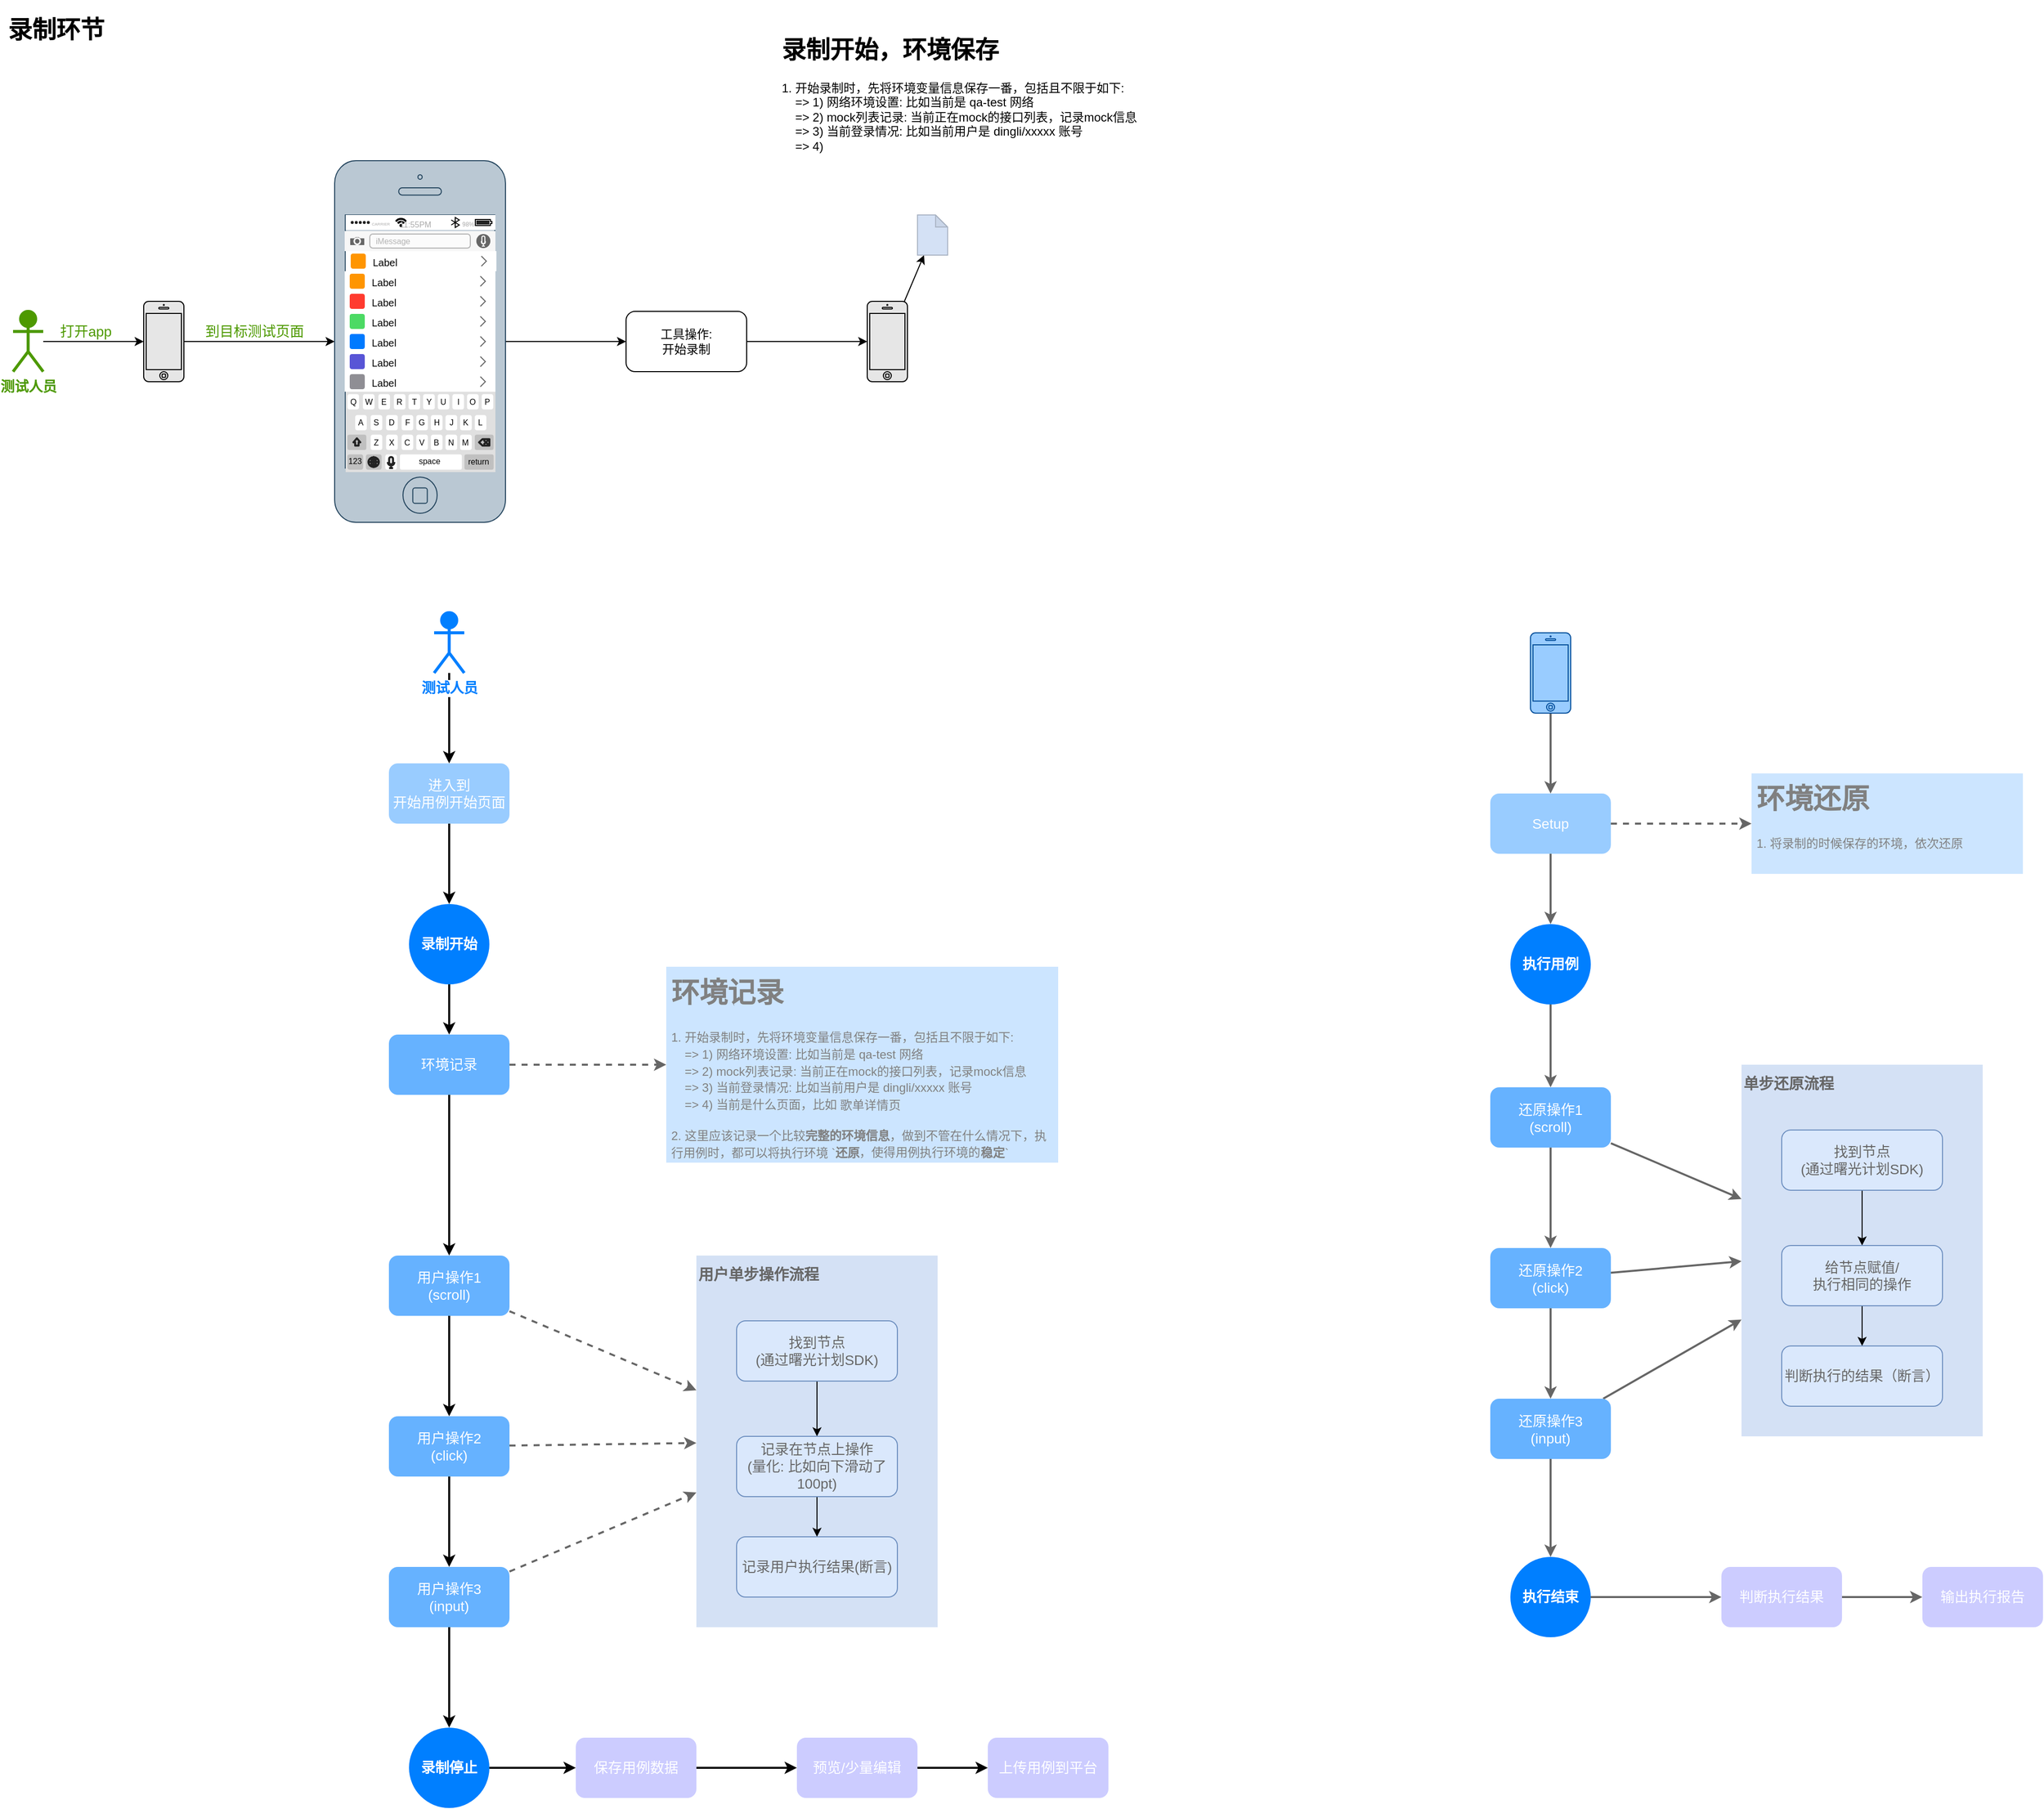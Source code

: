 <mxfile version="14.8.5" type="github">
  <diagram id="6nu6wC9H32lUqhMNFaVd" name="Page-1">
    <mxGraphModel dx="2025" dy="1129" grid="1" gridSize="10" guides="1" tooltips="1" connect="1" arrows="1" fold="1" page="1" pageScale="1" pageWidth="827" pageHeight="1169" math="0" shadow="0">
      <root>
        <mxCell id="0" />
        <mxCell id="1" parent="0" />
        <mxCell id="NThgxDd1clSjv3KLgz4_-77" value="" style="rounded=0;whiteSpace=wrap;html=1;fontSize=14;fontColor=#666666;strokeColor=none;fillColor=#D4E1F5;" vertex="1" parent="1">
          <mxGeometry x="720" y="1260" width="240" height="370" as="geometry" />
        </mxCell>
        <mxCell id="NThgxDd1clSjv3KLgz4_-2" value="&lt;h1&gt;录制环节&lt;/h1&gt;" style="text;html=1;strokeColor=none;fillColor=none;spacing=5;spacingTop=-20;whiteSpace=wrap;overflow=hidden;rounded=0;" vertex="1" parent="1">
          <mxGeometry x="30" y="20" width="190" height="120" as="geometry" />
        </mxCell>
        <mxCell id="NThgxDd1clSjv3KLgz4_-5" style="edgeStyle=none;rounded=0;orthogonalLoop=1;jettySize=auto;html=1;fontSize=14;fontColor=#4D9900;" edge="1" parent="1" source="NThgxDd1clSjv3KLgz4_-6" target="NThgxDd1clSjv3KLgz4_-10">
          <mxGeometry relative="1" as="geometry" />
        </mxCell>
        <mxCell id="NThgxDd1clSjv3KLgz4_-6" value="" style="html=1;verticalLabelPosition=bottom;labelBackgroundColor=#ffffff;verticalAlign=top;shadow=0;dashed=0;strokeWidth=1;shape=mxgraph.ios7.misc.iphone;fontSize=14;fontColor=#FFFFFF;fillColor=#E6E6E6;" vertex="1" parent="1">
          <mxGeometry x="170" y="310" width="40" height="80" as="geometry" />
        </mxCell>
        <mxCell id="NThgxDd1clSjv3KLgz4_-7" style="edgeStyle=none;rounded=0;orthogonalLoop=1;jettySize=auto;html=1;fontSize=14;fontColor=#CC0066;" edge="1" parent="1" source="NThgxDd1clSjv3KLgz4_-9" target="NThgxDd1clSjv3KLgz4_-6">
          <mxGeometry relative="1" as="geometry" />
        </mxCell>
        <mxCell id="NThgxDd1clSjv3KLgz4_-8" value="打开app" style="edgeLabel;html=1;align=center;verticalAlign=middle;resizable=0;points=[];fontSize=14;fontColor=#4D9900;" vertex="1" connectable="0" parent="NThgxDd1clSjv3KLgz4_-7">
          <mxGeometry x="-0.16" relative="1" as="geometry">
            <mxPoint y="-10" as="offset" />
          </mxGeometry>
        </mxCell>
        <mxCell id="NThgxDd1clSjv3KLgz4_-9" value="测试人员" style="shape=umlActor;verticalLabelPosition=bottom;verticalAlign=top;html=1;labelBackgroundColor=#ffffff;fontSize=14;fontColor=#4D9900;fillColor=#4D9900;strokeColor=#4D9900;strokeWidth=3;fontStyle=1" vertex="1" parent="1">
          <mxGeometry x="40" y="320" width="30" height="60" as="geometry" />
        </mxCell>
        <mxCell id="NThgxDd1clSjv3KLgz4_-47" style="edgeStyle=orthogonalEdgeStyle;rounded=0;orthogonalLoop=1;jettySize=auto;html=1;" edge="1" parent="1" source="NThgxDd1clSjv3KLgz4_-10" target="NThgxDd1clSjv3KLgz4_-46">
          <mxGeometry relative="1" as="geometry" />
        </mxCell>
        <mxCell id="NThgxDd1clSjv3KLgz4_-10" value="" style="html=1;verticalLabelPosition=bottom;labelBackgroundColor=#ffffff;verticalAlign=top;shadow=0;dashed=0;strokeWidth=1;shape=mxgraph.ios7.misc.iphone;fontSize=14;fillColor=#bac8d3;strokeColor=#23445d;" vertex="1" parent="1">
          <mxGeometry x="360" y="170" width="170" height="360" as="geometry" />
        </mxCell>
        <mxCell id="NThgxDd1clSjv3KLgz4_-11" value="到目标测试页面" style="edgeLabel;html=1;align=center;verticalAlign=middle;resizable=0;points=[];fontSize=14;fontColor=#4D9900;" vertex="1" connectable="0" parent="1">
          <mxGeometry x="280" y="340" as="geometry" />
        </mxCell>
        <mxCell id="NThgxDd1clSjv3KLgz4_-12" value="" style="shape=rect;strokeColor=none;fillColor=#ffffff;gradientColor=none;shadow=0;labelBackgroundColor=#ffffff;fontSize=14;fontColor=#4D9900;" vertex="1" parent="1">
          <mxGeometry x="370" y="280" width="150" height="120" as="geometry" />
        </mxCell>
        <mxCell id="NThgxDd1clSjv3KLgz4_-13" value="Label" style="shape=rect;strokeColor=none;fontSize=10;fontColor=#000000;resizeWidth=1;align=left;spacingLeft=25;spacingTop=2;" vertex="1" parent="NThgxDd1clSjv3KLgz4_-12">
          <mxGeometry width="150" height="20" relative="1" as="geometry" />
        </mxCell>
        <mxCell id="NThgxDd1clSjv3KLgz4_-14" value="" style="shape=rect;rounded=1;rSize=3;strokeColor=none;fillColor=#FF9501;" vertex="1" parent="NThgxDd1clSjv3KLgz4_-13">
          <mxGeometry y="0.5" width="15" height="15" relative="1" as="geometry">
            <mxPoint x="5" y="-7.5" as="offset" />
          </mxGeometry>
        </mxCell>
        <mxCell id="NThgxDd1clSjv3KLgz4_-15" value="" style="shape=mxgraph.ios7.misc.right;strokeColor=#666666;" vertex="1" parent="NThgxDd1clSjv3KLgz4_-13">
          <mxGeometry x="1" y="0.5" width="5" height="10" relative="1" as="geometry">
            <mxPoint x="-15" y="-5" as="offset" />
          </mxGeometry>
        </mxCell>
        <mxCell id="NThgxDd1clSjv3KLgz4_-16" value="Label" style="shape=rect;strokeColor=none;fontSize=10;fontColor=#000000;resizeWidth=1;align=left;spacingLeft=25;spacingTop=2;" vertex="1" parent="NThgxDd1clSjv3KLgz4_-12">
          <mxGeometry width="150" height="20" relative="1" as="geometry">
            <mxPoint y="20" as="offset" />
          </mxGeometry>
        </mxCell>
        <mxCell id="NThgxDd1clSjv3KLgz4_-17" value="" style="shape=rect;rounded=1;rSize=3;strokeColor=none;fillColor=#FF3B2F;" vertex="1" parent="NThgxDd1clSjv3KLgz4_-16">
          <mxGeometry y="0.5" width="15" height="15" relative="1" as="geometry">
            <mxPoint x="5" y="-7.5" as="offset" />
          </mxGeometry>
        </mxCell>
        <mxCell id="NThgxDd1clSjv3KLgz4_-18" value="" style="shape=mxgraph.ios7.misc.right;strokeColor=#666666;" vertex="1" parent="NThgxDd1clSjv3KLgz4_-16">
          <mxGeometry x="1" y="0.5" width="5" height="10" relative="1" as="geometry">
            <mxPoint x="-15" y="-5" as="offset" />
          </mxGeometry>
        </mxCell>
        <mxCell id="NThgxDd1clSjv3KLgz4_-19" value="Label" style="shape=rect;strokeColor=none;fontSize=10;fontColor=#000000;resizeWidth=1;align=left;spacingLeft=25;spacingTop=2;" vertex="1" parent="NThgxDd1clSjv3KLgz4_-12">
          <mxGeometry width="150" height="20" relative="1" as="geometry">
            <mxPoint y="40" as="offset" />
          </mxGeometry>
        </mxCell>
        <mxCell id="NThgxDd1clSjv3KLgz4_-20" value="" style="shape=rect;rounded=1;rSize=3;strokeColor=none;fillColor=#4CDA64;" vertex="1" parent="NThgxDd1clSjv3KLgz4_-19">
          <mxGeometry y="0.5" width="15" height="15" relative="1" as="geometry">
            <mxPoint x="5" y="-7.5" as="offset" />
          </mxGeometry>
        </mxCell>
        <mxCell id="NThgxDd1clSjv3KLgz4_-21" value="" style="shape=mxgraph.ios7.misc.right;strokeColor=#666666;" vertex="1" parent="NThgxDd1clSjv3KLgz4_-19">
          <mxGeometry x="1" y="0.5" width="5" height="10" relative="1" as="geometry">
            <mxPoint x="-15" y="-5" as="offset" />
          </mxGeometry>
        </mxCell>
        <mxCell id="NThgxDd1clSjv3KLgz4_-22" value="Label" style="shape=rect;strokeColor=none;fontSize=10;fontColor=#000000;resizeWidth=1;align=left;spacingLeft=25;spacingTop=2;" vertex="1" parent="NThgxDd1clSjv3KLgz4_-12">
          <mxGeometry width="150" height="20" relative="1" as="geometry">
            <mxPoint y="60" as="offset" />
          </mxGeometry>
        </mxCell>
        <mxCell id="NThgxDd1clSjv3KLgz4_-23" value="" style="shape=rect;rounded=1;rSize=3;strokeColor=none;fillColor=#007AFF;" vertex="1" parent="NThgxDd1clSjv3KLgz4_-22">
          <mxGeometry y="0.5" width="15" height="15" relative="1" as="geometry">
            <mxPoint x="5" y="-7.5" as="offset" />
          </mxGeometry>
        </mxCell>
        <mxCell id="NThgxDd1clSjv3KLgz4_-24" value="" style="shape=mxgraph.ios7.misc.right;strokeColor=#666666;" vertex="1" parent="NThgxDd1clSjv3KLgz4_-22">
          <mxGeometry x="1" y="0.5" width="5" height="10" relative="1" as="geometry">
            <mxPoint x="-15" y="-5" as="offset" />
          </mxGeometry>
        </mxCell>
        <mxCell id="NThgxDd1clSjv3KLgz4_-25" value="Label" style="shape=rect;strokeColor=none;fontSize=10;fontColor=#000000;resizeWidth=1;align=left;spacingLeft=25;spacingTop=2;" vertex="1" parent="NThgxDd1clSjv3KLgz4_-12">
          <mxGeometry width="150" height="20" relative="1" as="geometry">
            <mxPoint y="80" as="offset" />
          </mxGeometry>
        </mxCell>
        <mxCell id="NThgxDd1clSjv3KLgz4_-26" value="" style="shape=rect;rounded=1;rSize=3;strokeColor=none;fillColor=#5855D6;" vertex="1" parent="NThgxDd1clSjv3KLgz4_-25">
          <mxGeometry y="0.5" width="15" height="15" relative="1" as="geometry">
            <mxPoint x="5" y="-7.5" as="offset" />
          </mxGeometry>
        </mxCell>
        <mxCell id="NThgxDd1clSjv3KLgz4_-27" value="" style="shape=mxgraph.ios7.misc.right;strokeColor=#666666;" vertex="1" parent="NThgxDd1clSjv3KLgz4_-25">
          <mxGeometry x="1" y="0.5" width="5" height="10" relative="1" as="geometry">
            <mxPoint x="-15" y="-5" as="offset" />
          </mxGeometry>
        </mxCell>
        <mxCell id="NThgxDd1clSjv3KLgz4_-28" value="Label" style="shape=rect;strokeColor=none;fontSize=10;fontColor=#000000;resizeWidth=1;align=left;spacingLeft=25;spacingTop=2;" vertex="1" parent="NThgxDd1clSjv3KLgz4_-12">
          <mxGeometry width="150" height="20" relative="1" as="geometry">
            <mxPoint y="100" as="offset" />
          </mxGeometry>
        </mxCell>
        <mxCell id="NThgxDd1clSjv3KLgz4_-29" value="" style="shape=rect;rounded=1;rSize=3;strokeColor=none;fillColor=#8F8E94;" vertex="1" parent="NThgxDd1clSjv3KLgz4_-28">
          <mxGeometry y="0.5" width="15" height="15" relative="1" as="geometry">
            <mxPoint x="5" y="-7.5" as="offset" />
          </mxGeometry>
        </mxCell>
        <mxCell id="NThgxDd1clSjv3KLgz4_-30" value="" style="shape=mxgraph.ios7.misc.right;strokeColor=#666666;" vertex="1" parent="NThgxDd1clSjv3KLgz4_-28">
          <mxGeometry x="1" y="0.5" width="5" height="10" relative="1" as="geometry">
            <mxPoint x="-15" y="-5" as="offset" />
          </mxGeometry>
        </mxCell>
        <mxCell id="NThgxDd1clSjv3KLgz4_-31" value="" style="html=1;strokeWidth=1;shadow=0;dashed=0;shape=mxgraph.ios7ui.appBar;fillColor=#ffffff;gradientColor=none;labelBackgroundColor=#ffffff;fontSize=14;fontColor=#4D9900;" vertex="1" parent="1">
          <mxGeometry x="371" y="224" width="149" height="15" as="geometry" />
        </mxCell>
        <mxCell id="NThgxDd1clSjv3KLgz4_-32" value="CARRIER" style="shape=rect;align=left;fontSize=8;spacingLeft=24;fontSize=4;fontColor=#aaaaaa;strokeColor=none;fillColor=none;spacingTop=4;" vertex="1" parent="NThgxDd1clSjv3KLgz4_-31">
          <mxGeometry y="0.5" width="50" height="13" relative="1" as="geometry">
            <mxPoint y="-6.5" as="offset" />
          </mxGeometry>
        </mxCell>
        <mxCell id="NThgxDd1clSjv3KLgz4_-33" value="11:55PM" style="shape=rect;fontSize=8;fontColor=#aaaaaa;strokeColor=none;fillColor=none;spacingTop=4;" vertex="1" parent="NThgxDd1clSjv3KLgz4_-31">
          <mxGeometry x="0.5" y="0.5" width="50" height="13" relative="1" as="geometry">
            <mxPoint x="-30" y="-6.5" as="offset" />
          </mxGeometry>
        </mxCell>
        <mxCell id="NThgxDd1clSjv3KLgz4_-34" value="98%" style="shape=rect;align=right;fontSize=8;spacingRight=19;fontSize=6;fontColor=#aaaaaa;strokeColor=none;fillColor=none;spacingTop=4;" vertex="1" parent="NThgxDd1clSjv3KLgz4_-31">
          <mxGeometry x="1" y="0.5" width="45" height="13" relative="1" as="geometry">
            <mxPoint x="-45" y="-6.5" as="offset" />
          </mxGeometry>
        </mxCell>
        <mxCell id="NThgxDd1clSjv3KLgz4_-35" value="" style="shape=rect;fillColor=#F7F7F7;strokeColor=none;labelBackgroundColor=#ffffff;fontSize=14;fontColor=#4D9900;" vertex="1" parent="1">
          <mxGeometry x="370" y="240" width="150" height="20" as="geometry" />
        </mxCell>
        <mxCell id="NThgxDd1clSjv3KLgz4_-36" value="iMessage" style="html=1;strokeWidth=1;shadow=0;dashed=0;shape=mxgraph.ios7ui.marginRect;rx=3;ry=3;rectMarginLeft=25;rectMarginRight=25;rectMarginTop=3;rectMarginBottom=3;fillColor=#FBFBFB;strokeColor=#B3B3B3;fontColor=#B3B3B3;align=left;spacingLeft=29;fontSize=8;" vertex="1" parent="NThgxDd1clSjv3KLgz4_-35">
          <mxGeometry width="150" height="20" as="geometry" />
        </mxCell>
        <mxCell id="NThgxDd1clSjv3KLgz4_-37" value="" style="strokeWidth=1;strokeColor=#F7F7F7;fillColor=#666666;shape=mxgraph.ios7.icons.camera;" vertex="1" parent="NThgxDd1clSjv3KLgz4_-35">
          <mxGeometry y="0.5" width="15" height="9" relative="1" as="geometry">
            <mxPoint x="5" y="-4.5" as="offset" />
          </mxGeometry>
        </mxCell>
        <mxCell id="NThgxDd1clSjv3KLgz4_-38" value="" style="strokeColor=none;fillColor=#666666;shape=ellipse;" vertex="1" parent="NThgxDd1clSjv3KLgz4_-35">
          <mxGeometry x="1" y="0.5" width="14" height="14" relative="1" as="geometry">
            <mxPoint x="-19" y="-7" as="offset" />
          </mxGeometry>
        </mxCell>
        <mxCell id="NThgxDd1clSjv3KLgz4_-39" value="" style="strokeColor=#F7F7F7;fillColor=none;shape=mxgraph.ios7.icons.microphone;strokeWidth=1;" vertex="1" parent="NThgxDd1clSjv3KLgz4_-38">
          <mxGeometry x="0.5" y="0.5" width="4" height="10" relative="1" as="geometry">
            <mxPoint x="-2" y="-5" as="offset" />
          </mxGeometry>
        </mxCell>
        <mxCell id="NThgxDd1clSjv3KLgz4_-40" value="" style="html=1;verticalLabelPosition=bottom;labelBackgroundColor=#ffffff;verticalAlign=top;shadow=0;dashed=0;strokeWidth=2;shape=mxgraph.ios7.misc.keyboard_(letters);fontSize=14;fontColor=#4D9900;fillColor=#E6FFCC;" vertex="1" parent="1">
          <mxGeometry x="371" y="400" width="149" height="80" as="geometry" />
        </mxCell>
        <mxCell id="NThgxDd1clSjv3KLgz4_-41" value="Label" style="shape=rect;strokeColor=none;fontSize=10;fontColor=#000000;resizeWidth=1;align=left;spacingLeft=25;spacingTop=2;" vertex="1" parent="1">
          <mxGeometry x="371" y="260" width="150" height="20" as="geometry" />
        </mxCell>
        <mxCell id="NThgxDd1clSjv3KLgz4_-42" value="" style="shape=rect;rounded=1;rSize=3;strokeColor=none;fillColor=#FF9501;" vertex="1" parent="NThgxDd1clSjv3KLgz4_-41">
          <mxGeometry y="0.5" width="15" height="15" relative="1" as="geometry">
            <mxPoint x="5" y="-7.5" as="offset" />
          </mxGeometry>
        </mxCell>
        <mxCell id="NThgxDd1clSjv3KLgz4_-43" value="" style="shape=mxgraph.ios7.misc.right;strokeColor=#666666;" vertex="1" parent="NThgxDd1clSjv3KLgz4_-41">
          <mxGeometry x="1" y="0.5" width="5" height="10" relative="1" as="geometry">
            <mxPoint x="-15" y="-5" as="offset" />
          </mxGeometry>
        </mxCell>
        <mxCell id="NThgxDd1clSjv3KLgz4_-52" style="edgeStyle=orthogonalEdgeStyle;rounded=0;orthogonalLoop=1;jettySize=auto;html=1;" edge="1" parent="1" source="NThgxDd1clSjv3KLgz4_-46" target="NThgxDd1clSjv3KLgz4_-50">
          <mxGeometry relative="1" as="geometry" />
        </mxCell>
        <mxCell id="NThgxDd1clSjv3KLgz4_-46" value="工具操作:&lt;br&gt;开始录制" style="rounded=1;whiteSpace=wrap;html=1;" vertex="1" parent="1">
          <mxGeometry x="650" y="320" width="120" height="60" as="geometry" />
        </mxCell>
        <mxCell id="NThgxDd1clSjv3KLgz4_-49" style="edgeStyle=none;rounded=0;orthogonalLoop=1;jettySize=auto;html=1;fontSize=14;fontColor=#4D9900;startArrow=none;startFill=0;endArrow=classic;endFill=1;" edge="1" parent="1" source="NThgxDd1clSjv3KLgz4_-50" target="NThgxDd1clSjv3KLgz4_-51">
          <mxGeometry relative="1" as="geometry" />
        </mxCell>
        <mxCell id="NThgxDd1clSjv3KLgz4_-50" value="" style="html=1;verticalLabelPosition=bottom;labelBackgroundColor=#ffffff;verticalAlign=top;shadow=0;dashed=0;strokeWidth=1;shape=mxgraph.ios7.misc.iphone;fontSize=14;fontColor=#FFFFFF;fillColor=#E6E6E6;" vertex="1" parent="1">
          <mxGeometry x="890" y="310" width="40" height="80" as="geometry" />
        </mxCell>
        <mxCell id="NThgxDd1clSjv3KLgz4_-51" value="" style="shape=note;whiteSpace=wrap;html=1;backgroundOutline=1;darkOpacity=0.05;labelBackgroundColor=#ffffff;fontSize=14;fontColor=#4D9900;strokeWidth=1;size=12;fillColor=#D4E1F5;strokeColor=#AAB4C4;" vertex="1" parent="1">
          <mxGeometry x="940" y="224" width="30" height="40" as="geometry" />
        </mxCell>
        <mxCell id="NThgxDd1clSjv3KLgz4_-53" value="&lt;h1&gt;录制开始，环境保存&lt;/h1&gt;&lt;p&gt;1. 开始录制时，先将环境变量信息保存一番，包括且不限于如下:&amp;nbsp;&lt;br&gt;&amp;nbsp; &amp;nbsp; =&amp;gt; 1) 网络环境设置: 比如当前是 qa-test 网络&lt;br&gt;&amp;nbsp; &amp;nbsp; =&amp;gt; 2) mock列表记录: 当前正在mock的接口列表，记录mock信息&lt;br&gt;&amp;nbsp; &amp;nbsp; =&amp;gt; 3) 当前登录情况: 比如当前用户是 dingli/xxxxx 账号&lt;br&gt;&amp;nbsp; &amp;nbsp; =&amp;gt; 4)&amp;nbsp;&lt;/p&gt;" style="text;html=1;strokeColor=none;fillColor=none;spacing=5;spacingTop=-20;whiteSpace=wrap;overflow=hidden;rounded=0;" vertex="1" parent="1">
          <mxGeometry x="800" y="40" width="400" height="140" as="geometry" />
        </mxCell>
        <mxCell id="NThgxDd1clSjv3KLgz4_-61" style="edgeStyle=orthogonalEdgeStyle;rounded=0;orthogonalLoop=1;jettySize=auto;html=1;fontSize=14;fontColor=#000000;strokeWidth=2;" edge="1" parent="1" source="NThgxDd1clSjv3KLgz4_-54" target="NThgxDd1clSjv3KLgz4_-60">
          <mxGeometry relative="1" as="geometry" />
        </mxCell>
        <mxCell id="NThgxDd1clSjv3KLgz4_-54" value="录制开始" style="ellipse;whiteSpace=wrap;html=1;aspect=fixed;strokeColor=none;fontSize=14;fontStyle=1;fontColor=#FFFFFF;fillColor=#007FFF;" vertex="1" parent="1">
          <mxGeometry x="434" y="910" width="80" height="80" as="geometry" />
        </mxCell>
        <mxCell id="NThgxDd1clSjv3KLgz4_-59" style="edgeStyle=orthogonalEdgeStyle;rounded=0;orthogonalLoop=1;jettySize=auto;html=1;fontSize=14;fontColor=#000000;strokeWidth=2;" edge="1" parent="1" source="NThgxDd1clSjv3KLgz4_-56" target="NThgxDd1clSjv3KLgz4_-54">
          <mxGeometry relative="1" as="geometry" />
        </mxCell>
        <mxCell id="NThgxDd1clSjv3KLgz4_-56" value="进入到&lt;br&gt;开始用例开始页面" style="rounded=1;whiteSpace=wrap;html=1;fontSize=14;fillColor=#99CCFF;strokeColor=none;fontColor=#FFFFFF;" vertex="1" parent="1">
          <mxGeometry x="414" y="770" width="120" height="60" as="geometry" />
        </mxCell>
        <mxCell id="NThgxDd1clSjv3KLgz4_-63" style="rounded=0;orthogonalLoop=1;jettySize=auto;html=1;fontSize=14;fontColor=#808080;dashed=1;strokeWidth=2;strokeColor=#666666;" edge="1" parent="1" source="NThgxDd1clSjv3KLgz4_-60" target="NThgxDd1clSjv3KLgz4_-62">
          <mxGeometry relative="1" as="geometry" />
        </mxCell>
        <mxCell id="NThgxDd1clSjv3KLgz4_-68" style="edgeStyle=none;rounded=0;orthogonalLoop=1;jettySize=auto;html=1;fontSize=14;fontColor=#808080;strokeWidth=2;" edge="1" parent="1" source="NThgxDd1clSjv3KLgz4_-60" target="NThgxDd1clSjv3KLgz4_-65">
          <mxGeometry relative="1" as="geometry" />
        </mxCell>
        <mxCell id="NThgxDd1clSjv3KLgz4_-60" value="环境记录" style="rounded=1;whiteSpace=wrap;html=1;fontSize=14;fillColor=#66B2FF;strokeColor=none;fontColor=#FFFFFF;" vertex="1" parent="1">
          <mxGeometry x="414" y="1040" width="120" height="60" as="geometry" />
        </mxCell>
        <mxCell id="NThgxDd1clSjv3KLgz4_-62" value="&lt;h1&gt;环境记录&lt;/h1&gt;&lt;p&gt;&lt;span style=&quot;font-size: 12px&quot;&gt;1. 开始录制时，先将环境变量信息保存一番，包括且不限于如下:&amp;nbsp;&lt;/span&gt;&lt;br style=&quot;font-size: 12px&quot;&gt;&lt;span style=&quot;font-size: 12px&quot;&gt;&amp;nbsp; &amp;nbsp; =&amp;gt; 1) 网络环境设置: 比如当前是 qa-test 网络&lt;/span&gt;&lt;br style=&quot;font-size: 12px&quot;&gt;&lt;span style=&quot;font-size: 12px&quot;&gt;&amp;nbsp; &amp;nbsp; =&amp;gt; 2) mock列表记录: 当前正在mock的接口列表，记录mock信息&lt;/span&gt;&lt;br style=&quot;font-size: 12px&quot;&gt;&lt;span style=&quot;font-size: 12px&quot;&gt;&amp;nbsp; &amp;nbsp; =&amp;gt; 3) 当前登录情况: 比如当前用户是 dingli/xxxxx 账号&lt;/span&gt;&lt;br style=&quot;font-size: 12px&quot;&gt;&lt;span style=&quot;font-size: 12px&quot;&gt;&amp;nbsp; &amp;nbsp; =&amp;gt; 4) 当前是什么页面，比如 `歌单详情页`&amp;nbsp;&lt;/span&gt;&lt;br&gt;&lt;/p&gt;&lt;p&gt;&lt;span style=&quot;font-size: 12px&quot;&gt;2. 这里应该记录一个比较&lt;b&gt;完整的环境信息&lt;/b&gt;，做到不管在什么情况下，执行用例时，都可以将执行环境 `&lt;b&gt;还原&lt;/b&gt;`，使得用例执行环境的 `&lt;b&gt;稳定&lt;/b&gt;`&lt;/span&gt;&lt;/p&gt;" style="text;html=1;spacing=5;spacingTop=-20;whiteSpace=wrap;overflow=hidden;rounded=0;fontSize=14;fontColor=#808080;fillColor=#CCE5FF;" vertex="1" parent="1">
          <mxGeometry x="690" y="972.5" width="390" height="195" as="geometry" />
        </mxCell>
        <mxCell id="NThgxDd1clSjv3KLgz4_-70" style="edgeStyle=none;rounded=0;orthogonalLoop=1;jettySize=auto;html=1;fontSize=14;fontColor=#808080;strokeWidth=2;" edge="1" parent="1" source="NThgxDd1clSjv3KLgz4_-64" target="NThgxDd1clSjv3KLgz4_-66">
          <mxGeometry relative="1" as="geometry" />
        </mxCell>
        <mxCell id="NThgxDd1clSjv3KLgz4_-80" style="edgeStyle=none;rounded=0;orthogonalLoop=1;jettySize=auto;html=1;dashed=1;fontSize=15;fontColor=#666666;strokeWidth=2;strokeColor=#666666;" edge="1" parent="1" source="NThgxDd1clSjv3KLgz4_-64" target="NThgxDd1clSjv3KLgz4_-77">
          <mxGeometry relative="1" as="geometry" />
        </mxCell>
        <mxCell id="NThgxDd1clSjv3KLgz4_-64" value="用户操作2&lt;br&gt;(click)" style="rounded=1;whiteSpace=wrap;html=1;fontSize=14;fillColor=#66B2FF;strokeColor=none;fontColor=#FFFFFF;" vertex="1" parent="1">
          <mxGeometry x="414" y="1420" width="120" height="60" as="geometry" />
        </mxCell>
        <mxCell id="NThgxDd1clSjv3KLgz4_-69" style="edgeStyle=none;rounded=0;orthogonalLoop=1;jettySize=auto;html=1;fontSize=14;fontColor=#808080;strokeWidth=2;" edge="1" parent="1" source="NThgxDd1clSjv3KLgz4_-65" target="NThgxDd1clSjv3KLgz4_-64">
          <mxGeometry relative="1" as="geometry" />
        </mxCell>
        <mxCell id="NThgxDd1clSjv3KLgz4_-79" style="edgeStyle=none;rounded=0;orthogonalLoop=1;jettySize=auto;html=1;fontSize=15;fontColor=#666666;dashed=1;strokeWidth=2;strokeColor=#666666;" edge="1" parent="1" source="NThgxDd1clSjv3KLgz4_-65" target="NThgxDd1clSjv3KLgz4_-77">
          <mxGeometry relative="1" as="geometry" />
        </mxCell>
        <mxCell id="NThgxDd1clSjv3KLgz4_-65" value="用户操作1&lt;br&gt;(scroll)" style="rounded=1;whiteSpace=wrap;html=1;fontSize=14;fillColor=#66B2FF;strokeColor=none;fontColor=#FFFFFF;" vertex="1" parent="1">
          <mxGeometry x="414" y="1260" width="120" height="60" as="geometry" />
        </mxCell>
        <mxCell id="NThgxDd1clSjv3KLgz4_-81" style="edgeStyle=none;rounded=0;orthogonalLoop=1;jettySize=auto;html=1;dashed=1;fontSize=15;fontColor=#666666;strokeWidth=2;strokeColor=#666666;" edge="1" parent="1" source="NThgxDd1clSjv3KLgz4_-66" target="NThgxDd1clSjv3KLgz4_-77">
          <mxGeometry relative="1" as="geometry" />
        </mxCell>
        <mxCell id="NThgxDd1clSjv3KLgz4_-84" style="edgeStyle=none;rounded=0;orthogonalLoop=1;jettySize=auto;html=1;fontSize=15;fontColor=#666666;strokeWidth=2;" edge="1" parent="1" source="NThgxDd1clSjv3KLgz4_-66" target="NThgxDd1clSjv3KLgz4_-83">
          <mxGeometry relative="1" as="geometry" />
        </mxCell>
        <mxCell id="NThgxDd1clSjv3KLgz4_-66" value="用户操作3&lt;br&gt;(input)" style="rounded=1;whiteSpace=wrap;html=1;fontSize=14;fillColor=#66B2FF;strokeColor=none;fontColor=#FFFFFF;" vertex="1" parent="1">
          <mxGeometry x="414" y="1570" width="120" height="60" as="geometry" />
        </mxCell>
        <mxCell id="NThgxDd1clSjv3KLgz4_-75" style="edgeStyle=none;rounded=0;orthogonalLoop=1;jettySize=auto;html=1;fontSize=14;fontColor=#808080;" edge="1" parent="1" source="NThgxDd1clSjv3KLgz4_-71" target="NThgxDd1clSjv3KLgz4_-72">
          <mxGeometry relative="1" as="geometry" />
        </mxCell>
        <mxCell id="NThgxDd1clSjv3KLgz4_-71" value="找到`节点`&lt;br&gt;(通过曙光计划SDK)" style="rounded=1;whiteSpace=wrap;html=1;fontSize=14;strokeColor=#6c8ebf;fillColor=#dae8fc;fontColor=#666666;" vertex="1" parent="1">
          <mxGeometry x="760" y="1325" width="160" height="60" as="geometry" />
        </mxCell>
        <mxCell id="NThgxDd1clSjv3KLgz4_-76" style="edgeStyle=none;rounded=0;orthogonalLoop=1;jettySize=auto;html=1;fontSize=14;fontColor=#808080;" edge="1" parent="1" source="NThgxDd1clSjv3KLgz4_-72" target="NThgxDd1clSjv3KLgz4_-73">
          <mxGeometry relative="1" as="geometry" />
        </mxCell>
        <mxCell id="NThgxDd1clSjv3KLgz4_-72" value="记录在节点上操作&lt;br&gt;(量化: 比如向下滑动了100pt)" style="rounded=1;whiteSpace=wrap;html=1;fontSize=14;strokeColor=#6c8ebf;fillColor=#dae8fc;fontColor=#666666;" vertex="1" parent="1">
          <mxGeometry x="760" y="1440" width="160" height="60" as="geometry" />
        </mxCell>
        <mxCell id="NThgxDd1clSjv3KLgz4_-73" value="记录用户执行结果(断言)" style="rounded=1;whiteSpace=wrap;html=1;fontSize=14;strokeColor=#6c8ebf;fillColor=#dae8fc;fontColor=#666666;" vertex="1" parent="1">
          <mxGeometry x="760" y="1540" width="160" height="60" as="geometry" />
        </mxCell>
        <mxCell id="NThgxDd1clSjv3KLgz4_-78" value="用户单步操作流程" style="text;html=1;strokeColor=none;fillColor=none;align=left;verticalAlign=middle;whiteSpace=wrap;rounded=0;fontSize=15;fontColor=#666666;fontStyle=1" vertex="1" parent="1">
          <mxGeometry x="720" y="1260" width="140" height="35" as="geometry" />
        </mxCell>
        <mxCell id="NThgxDd1clSjv3KLgz4_-86" style="edgeStyle=none;rounded=0;orthogonalLoop=1;jettySize=auto;html=1;fontSize=15;fontColor=#666666;strokeWidth=2;" edge="1" parent="1" source="NThgxDd1clSjv3KLgz4_-83" target="NThgxDd1clSjv3KLgz4_-85">
          <mxGeometry relative="1" as="geometry" />
        </mxCell>
        <mxCell id="NThgxDd1clSjv3KLgz4_-83" value="录制停止" style="ellipse;whiteSpace=wrap;html=1;aspect=fixed;strokeColor=none;fontSize=14;fontStyle=1;fontColor=#FFFFFF;fillColor=#007FFF;" vertex="1" parent="1">
          <mxGeometry x="434" y="1730" width="80" height="80" as="geometry" />
        </mxCell>
        <mxCell id="NThgxDd1clSjv3KLgz4_-88" style="edgeStyle=none;rounded=0;orthogonalLoop=1;jettySize=auto;html=1;fontSize=15;fontColor=#666666;strokeWidth=2;" edge="1" parent="1" source="NThgxDd1clSjv3KLgz4_-85" target="NThgxDd1clSjv3KLgz4_-87">
          <mxGeometry relative="1" as="geometry" />
        </mxCell>
        <mxCell id="NThgxDd1clSjv3KLgz4_-85" value="保存用例数据" style="rounded=1;whiteSpace=wrap;html=1;fontSize=14;fillColor=#CCCCFF;strokeColor=none;fontColor=#FFFFFF;" vertex="1" parent="1">
          <mxGeometry x="600" y="1740" width="120" height="60" as="geometry" />
        </mxCell>
        <mxCell id="NThgxDd1clSjv3KLgz4_-90" style="edgeStyle=none;rounded=0;orthogonalLoop=1;jettySize=auto;html=1;fontSize=15;fontColor=#666666;strokeWidth=2;" edge="1" parent="1" source="NThgxDd1clSjv3KLgz4_-87" target="NThgxDd1clSjv3KLgz4_-89">
          <mxGeometry relative="1" as="geometry" />
        </mxCell>
        <mxCell id="NThgxDd1clSjv3KLgz4_-87" value="&lt;span&gt;预览/少量编辑&lt;/span&gt;" style="rounded=1;whiteSpace=wrap;html=1;fontSize=14;fillColor=#CCCCFF;strokeColor=none;fontColor=#FFFFFF;" vertex="1" parent="1">
          <mxGeometry x="820" y="1740" width="120" height="60" as="geometry" />
        </mxCell>
        <mxCell id="NThgxDd1clSjv3KLgz4_-89" value="上传用例到平台" style="rounded=1;whiteSpace=wrap;html=1;fontSize=14;fillColor=#CCCCFF;strokeColor=none;fontColor=#FFFFFF;" vertex="1" parent="1">
          <mxGeometry x="1010" y="1740" width="120" height="60" as="geometry" />
        </mxCell>
        <mxCell id="NThgxDd1clSjv3KLgz4_-97" style="edgeStyle=none;rounded=0;orthogonalLoop=1;jettySize=auto;html=1;fontSize=15;fontColor=#FFFFFF;strokeColor=#666666;strokeWidth=2;" edge="1" parent="1" source="NThgxDd1clSjv3KLgz4_-101" target="NThgxDd1clSjv3KLgz4_-96">
          <mxGeometry relative="1" as="geometry">
            <mxPoint x="1570" y="720" as="sourcePoint" />
          </mxGeometry>
        </mxCell>
        <mxCell id="NThgxDd1clSjv3KLgz4_-95" style="edgeStyle=none;rounded=0;orthogonalLoop=1;jettySize=auto;html=1;fontSize=15;fontColor=#666666;strokeWidth=2;" edge="1" parent="1" source="NThgxDd1clSjv3KLgz4_-93" target="NThgxDd1clSjv3KLgz4_-56">
          <mxGeometry relative="1" as="geometry" />
        </mxCell>
        <mxCell id="NThgxDd1clSjv3KLgz4_-93" value="测试人员" style="shape=umlActor;verticalLabelPosition=bottom;verticalAlign=top;html=1;labelBackgroundColor=#ffffff;fontSize=14;strokeWidth=3;fontStyle=1;fillColor=#007FFF;strokeColor=#007FFF;fontColor=#007FFF;" vertex="1" parent="1">
          <mxGeometry x="459" y="620" width="30" height="60" as="geometry" />
        </mxCell>
        <mxCell id="NThgxDd1clSjv3KLgz4_-99" style="edgeStyle=none;rounded=0;orthogonalLoop=1;jettySize=auto;html=1;fontSize=15;fontColor=#FFFFFF;strokeColor=#666666;strokeWidth=2;dashed=1;" edge="1" parent="1" source="NThgxDd1clSjv3KLgz4_-96" target="NThgxDd1clSjv3KLgz4_-98">
          <mxGeometry relative="1" as="geometry" />
        </mxCell>
        <mxCell id="NThgxDd1clSjv3KLgz4_-102" style="edgeStyle=none;rounded=0;orthogonalLoop=1;jettySize=auto;html=1;fontSize=15;fontColor=#FFFFFF;strokeColor=#666666;strokeWidth=2;" edge="1" parent="1" source="NThgxDd1clSjv3KLgz4_-96" target="NThgxDd1clSjv3KLgz4_-100">
          <mxGeometry relative="1" as="geometry" />
        </mxCell>
        <mxCell id="NThgxDd1clSjv3KLgz4_-96" value="Setup" style="rounded=1;whiteSpace=wrap;html=1;fontSize=14;fillColor=#99CCFF;strokeColor=none;fontColor=#FFFFFF;" vertex="1" parent="1">
          <mxGeometry x="1510" y="800" width="120" height="60" as="geometry" />
        </mxCell>
        <mxCell id="NThgxDd1clSjv3KLgz4_-98" value="&lt;h1&gt;环境`还原`&lt;/h1&gt;&lt;p&gt;&lt;span style=&quot;font-size: 12px&quot;&gt;1. 将录制的时候保存的环境，依次还原&lt;/span&gt;&lt;/p&gt;" style="text;html=1;spacing=5;spacingTop=-20;whiteSpace=wrap;overflow=hidden;rounded=0;fontSize=14;fontColor=#808080;fillColor=#CCE5FF;" vertex="1" parent="1">
          <mxGeometry x="1770" y="780" width="270" height="100" as="geometry" />
        </mxCell>
        <mxCell id="NThgxDd1clSjv3KLgz4_-106" style="edgeStyle=none;rounded=0;orthogonalLoop=1;jettySize=auto;html=1;fontSize=15;fontColor=#FFFFFF;strokeColor=#666666;strokeWidth=2;" edge="1" parent="1" source="NThgxDd1clSjv3KLgz4_-100" target="NThgxDd1clSjv3KLgz4_-104">
          <mxGeometry relative="1" as="geometry" />
        </mxCell>
        <mxCell id="NThgxDd1clSjv3KLgz4_-100" value="执行用例" style="ellipse;whiteSpace=wrap;html=1;aspect=fixed;strokeColor=none;fontSize=14;fontStyle=1;fontColor=#FFFFFF;fillColor=#007FFF;" vertex="1" parent="1">
          <mxGeometry x="1530" y="930" width="80" height="80" as="geometry" />
        </mxCell>
        <mxCell id="NThgxDd1clSjv3KLgz4_-101" value="" style="html=1;verticalLabelPosition=bottom;labelBackgroundColor=#ffffff;verticalAlign=top;shadow=0;dashed=0;strokeWidth=1;shape=mxgraph.ios7.misc.iphone;fontSize=15;fontColor=#FFFFFF;fillColor=#99CCFF;strokeColor=#004C99;" vertex="1" parent="1">
          <mxGeometry x="1550" y="640" width="40" height="80" as="geometry" />
        </mxCell>
        <mxCell id="NThgxDd1clSjv3KLgz4_-108" style="edgeStyle=none;rounded=0;orthogonalLoop=1;jettySize=auto;html=1;fontSize=15;fontColor=#FFFFFF;strokeColor=#666666;strokeWidth=2;" edge="1" parent="1" source="NThgxDd1clSjv3KLgz4_-103" target="NThgxDd1clSjv3KLgz4_-105">
          <mxGeometry relative="1" as="geometry" />
        </mxCell>
        <mxCell id="NThgxDd1clSjv3KLgz4_-117" style="edgeStyle=none;rounded=0;orthogonalLoop=1;jettySize=auto;html=1;fontSize=15;fontColor=#FFFFFF;strokeColor=#666666;strokeWidth=2;" edge="1" parent="1" source="NThgxDd1clSjv3KLgz4_-103" target="NThgxDd1clSjv3KLgz4_-109">
          <mxGeometry relative="1" as="geometry" />
        </mxCell>
        <mxCell id="NThgxDd1clSjv3KLgz4_-103" value="还原操作2&lt;br&gt;(click)" style="rounded=1;whiteSpace=wrap;html=1;fontSize=14;fillColor=#66B2FF;strokeColor=none;fontColor=#FFFFFF;" vertex="1" parent="1">
          <mxGeometry x="1510" y="1252.5" width="120" height="60" as="geometry" />
        </mxCell>
        <mxCell id="NThgxDd1clSjv3KLgz4_-107" style="edgeStyle=none;rounded=0;orthogonalLoop=1;jettySize=auto;html=1;fontSize=15;fontColor=#FFFFFF;strokeColor=#666666;strokeWidth=2;" edge="1" parent="1" source="NThgxDd1clSjv3KLgz4_-104" target="NThgxDd1clSjv3KLgz4_-103">
          <mxGeometry relative="1" as="geometry" />
        </mxCell>
        <mxCell id="NThgxDd1clSjv3KLgz4_-116" style="edgeStyle=none;rounded=0;orthogonalLoop=1;jettySize=auto;html=1;fontSize=15;fontColor=#FFFFFF;strokeColor=#666666;strokeWidth=2;" edge="1" parent="1" source="NThgxDd1clSjv3KLgz4_-104" target="NThgxDd1clSjv3KLgz4_-109">
          <mxGeometry relative="1" as="geometry" />
        </mxCell>
        <mxCell id="NThgxDd1clSjv3KLgz4_-104" value="还原操作1&lt;br&gt;(scroll)" style="rounded=1;whiteSpace=wrap;html=1;fontSize=14;fillColor=#66B2FF;strokeColor=none;fontColor=#FFFFFF;" vertex="1" parent="1">
          <mxGeometry x="1510" y="1092.5" width="120" height="60" as="geometry" />
        </mxCell>
        <mxCell id="NThgxDd1clSjv3KLgz4_-118" style="edgeStyle=none;rounded=0;orthogonalLoop=1;jettySize=auto;html=1;fontSize=15;fontColor=#FFFFFF;strokeColor=#666666;strokeWidth=2;" edge="1" parent="1" source="NThgxDd1clSjv3KLgz4_-105" target="NThgxDd1clSjv3KLgz4_-109">
          <mxGeometry relative="1" as="geometry" />
        </mxCell>
        <mxCell id="NThgxDd1clSjv3KLgz4_-120" style="edgeStyle=none;rounded=0;orthogonalLoop=1;jettySize=auto;html=1;fontSize=15;fontColor=#FFFFFF;strokeColor=#666666;strokeWidth=2;" edge="1" parent="1" source="NThgxDd1clSjv3KLgz4_-105" target="NThgxDd1clSjv3KLgz4_-119">
          <mxGeometry relative="1" as="geometry" />
        </mxCell>
        <mxCell id="NThgxDd1clSjv3KLgz4_-105" value="还原操作3&lt;br&gt;(input)" style="rounded=1;whiteSpace=wrap;html=1;fontSize=14;fillColor=#66B2FF;strokeColor=none;fontColor=#FFFFFF;" vertex="1" parent="1">
          <mxGeometry x="1510" y="1402.5" width="120" height="60" as="geometry" />
        </mxCell>
        <mxCell id="NThgxDd1clSjv3KLgz4_-109" value="" style="rounded=0;whiteSpace=wrap;html=1;fontSize=14;fontColor=#666666;strokeColor=none;fillColor=#D4E1F5;" vertex="1" parent="1">
          <mxGeometry x="1760" y="1070" width="240" height="370" as="geometry" />
        </mxCell>
        <mxCell id="NThgxDd1clSjv3KLgz4_-110" style="edgeStyle=none;rounded=0;orthogonalLoop=1;jettySize=auto;html=1;fontSize=14;fontColor=#808080;" edge="1" parent="1" source="NThgxDd1clSjv3KLgz4_-111" target="NThgxDd1clSjv3KLgz4_-113">
          <mxGeometry relative="1" as="geometry" />
        </mxCell>
        <mxCell id="NThgxDd1clSjv3KLgz4_-111" value="找到`节点`&lt;br&gt;(通过曙光计划SDK)" style="rounded=1;whiteSpace=wrap;html=1;fontSize=14;strokeColor=#6c8ebf;fillColor=#dae8fc;fontColor=#666666;" vertex="1" parent="1">
          <mxGeometry x="1800" y="1135" width="160" height="60" as="geometry" />
        </mxCell>
        <mxCell id="NThgxDd1clSjv3KLgz4_-112" style="edgeStyle=none;rounded=0;orthogonalLoop=1;jettySize=auto;html=1;fontSize=14;fontColor=#808080;" edge="1" parent="1" source="NThgxDd1clSjv3KLgz4_-113" target="NThgxDd1clSjv3KLgz4_-114">
          <mxGeometry relative="1" as="geometry" />
        </mxCell>
        <mxCell id="NThgxDd1clSjv3KLgz4_-113" value="给节点赋值/&lt;br&gt;执行相同的操作" style="rounded=1;whiteSpace=wrap;html=1;fontSize=14;strokeColor=#6c8ebf;fillColor=#dae8fc;fontColor=#666666;" vertex="1" parent="1">
          <mxGeometry x="1800" y="1250" width="160" height="60" as="geometry" />
        </mxCell>
        <mxCell id="NThgxDd1clSjv3KLgz4_-114" value="判断执行的结果（断言）" style="rounded=1;whiteSpace=wrap;html=1;fontSize=14;strokeColor=#6c8ebf;fillColor=#dae8fc;fontColor=#666666;" vertex="1" parent="1">
          <mxGeometry x="1800" y="1350" width="160" height="60" as="geometry" />
        </mxCell>
        <mxCell id="NThgxDd1clSjv3KLgz4_-115" value="单步还原流程" style="text;html=1;strokeColor=none;fillColor=none;align=left;verticalAlign=middle;whiteSpace=wrap;rounded=0;fontSize=15;fontColor=#666666;fontStyle=1" vertex="1" parent="1">
          <mxGeometry x="1760" y="1070" width="140" height="35" as="geometry" />
        </mxCell>
        <mxCell id="NThgxDd1clSjv3KLgz4_-123" style="edgeStyle=none;rounded=0;orthogonalLoop=1;jettySize=auto;html=1;fontSize=15;fontColor=#FFFFFF;strokeColor=#666666;strokeWidth=2;" edge="1" parent="1" source="NThgxDd1clSjv3KLgz4_-119" target="NThgxDd1clSjv3KLgz4_-121">
          <mxGeometry relative="1" as="geometry" />
        </mxCell>
        <mxCell id="NThgxDd1clSjv3KLgz4_-119" value="执行结束" style="ellipse;whiteSpace=wrap;html=1;aspect=fixed;strokeColor=none;fontSize=14;fontStyle=1;fontColor=#FFFFFF;fillColor=#007FFF;" vertex="1" parent="1">
          <mxGeometry x="1530" y="1560" width="80" height="80" as="geometry" />
        </mxCell>
        <mxCell id="NThgxDd1clSjv3KLgz4_-124" style="edgeStyle=none;rounded=0;orthogonalLoop=1;jettySize=auto;html=1;fontSize=15;fontColor=#FFFFFF;strokeColor=#666666;strokeWidth=2;" edge="1" parent="1" source="NThgxDd1clSjv3KLgz4_-121" target="NThgxDd1clSjv3KLgz4_-122">
          <mxGeometry relative="1" as="geometry" />
        </mxCell>
        <mxCell id="NThgxDd1clSjv3KLgz4_-121" value="判断执行结果" style="rounded=1;whiteSpace=wrap;html=1;fontSize=14;fillColor=#CCCCFF;strokeColor=none;fontColor=#FFFFFF;" vertex="1" parent="1">
          <mxGeometry x="1740" y="1570" width="120" height="60" as="geometry" />
        </mxCell>
        <mxCell id="NThgxDd1clSjv3KLgz4_-122" value="输出执行报告" style="rounded=1;whiteSpace=wrap;html=1;fontSize=14;fillColor=#CCCCFF;strokeColor=none;fontColor=#FFFFFF;" vertex="1" parent="1">
          <mxGeometry x="1940" y="1570" width="120" height="60" as="geometry" />
        </mxCell>
      </root>
    </mxGraphModel>
  </diagram>
</mxfile>
